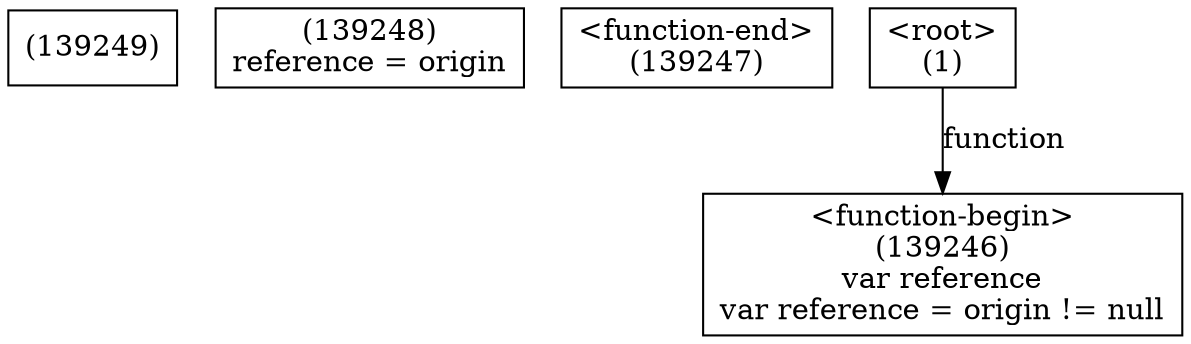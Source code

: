 digraph graphname {
n139249 [shape=box,label="(139249)"];
n139248 [shape=box,label="(139248)\nreference = origin"];
n139247 [shape=box,label="<function-end>
(139247)"];
n139246 [shape=box,label="<function-begin>
(139246)\nvar reference\nvar reference = origin != null"];
n1 [shape=box,label="<root>
(1)"];
n1 -> n139246[label="function"];
}
